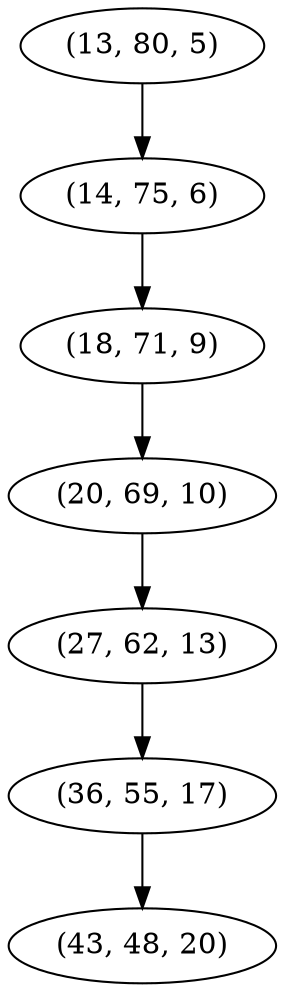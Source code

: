 digraph tree {
    "(13, 80, 5)";
    "(14, 75, 6)";
    "(18, 71, 9)";
    "(20, 69, 10)";
    "(27, 62, 13)";
    "(36, 55, 17)";
    "(43, 48, 20)";
    "(13, 80, 5)" -> "(14, 75, 6)";
    "(14, 75, 6)" -> "(18, 71, 9)";
    "(18, 71, 9)" -> "(20, 69, 10)";
    "(20, 69, 10)" -> "(27, 62, 13)";
    "(27, 62, 13)" -> "(36, 55, 17)";
    "(36, 55, 17)" -> "(43, 48, 20)";
}
